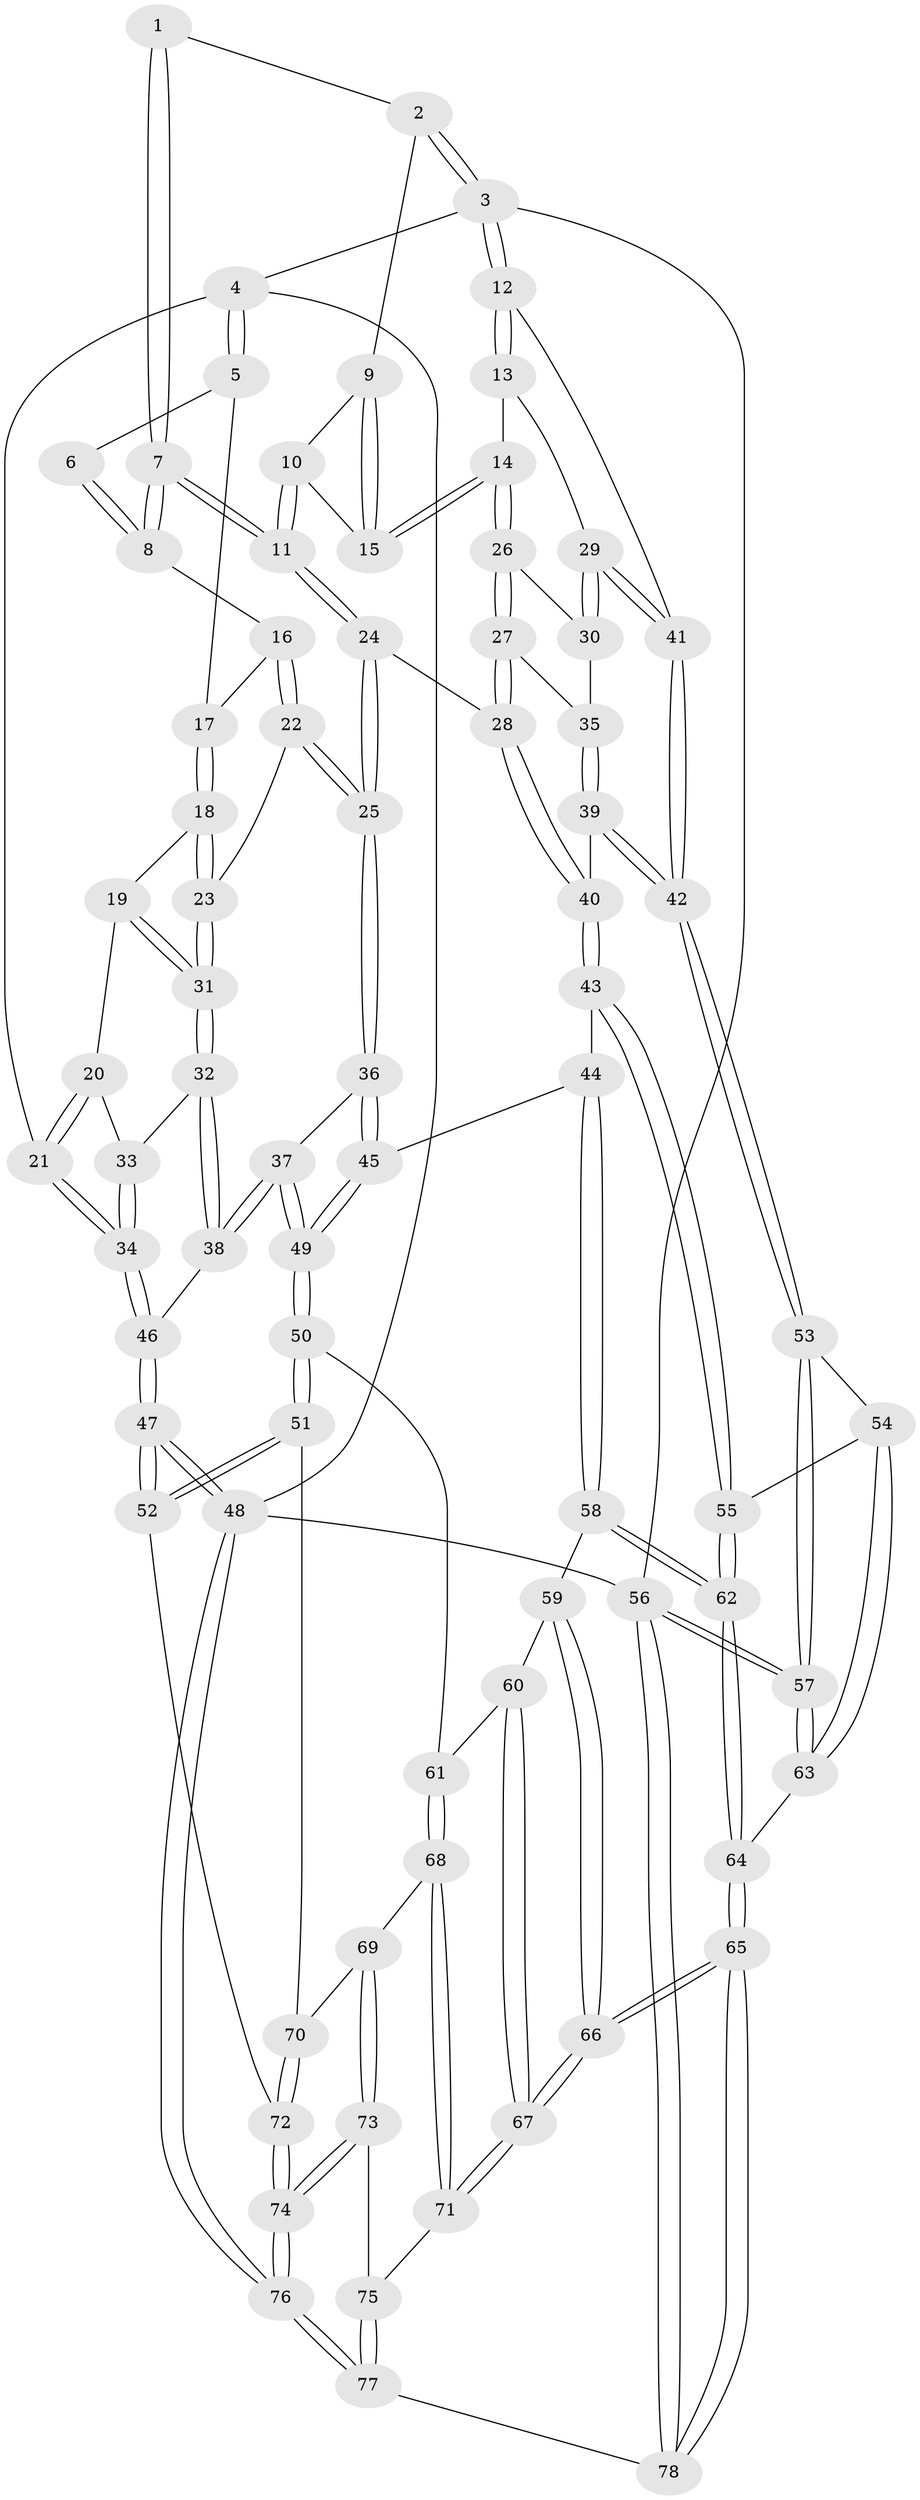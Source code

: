 // coarse degree distribution, {4: 0.32608695652173914, 7: 0.021739130434782608, 3: 0.17391304347826086, 6: 0.15217391304347827, 5: 0.32608695652173914}
// Generated by graph-tools (version 1.1) at 2025/21/03/04/25 18:21:08]
// undirected, 78 vertices, 192 edges
graph export_dot {
graph [start="1"]
  node [color=gray90,style=filled];
  1 [pos="+0.5432961296339036+0"];
  2 [pos="+0.8430484448910118+0"];
  3 [pos="+1+0"];
  4 [pos="+0+0"];
  5 [pos="+0+0"];
  6 [pos="+0.3544168538689635+0"];
  7 [pos="+0.4961395958819513+0.15584753178231525"];
  8 [pos="+0.41883311594110273+0.12113172823764935"];
  9 [pos="+0.811749343723842+0"];
  10 [pos="+0.6195913262453397+0.12096497632351332"];
  11 [pos="+0.5416825536995167+0.21272106585058015"];
  12 [pos="+1+0.14328088274855194"];
  13 [pos="+0.912813349940627+0.16116028533637153"];
  14 [pos="+0.840452519523233+0.14712350978971991"];
  15 [pos="+0.8366595416992529+0.12805306854327053"];
  16 [pos="+0.35663424111088865+0.11647773299704765"];
  17 [pos="+0.2274777935369502+0.08635300863416452"];
  18 [pos="+0.22255104723418614+0.11583712444195805"];
  19 [pos="+0.14558717795660928+0.22946099531610298"];
  20 [pos="+0.11135272037744762+0.23111290120002498"];
  21 [pos="+0+0.1250315675016261"];
  22 [pos="+0.3019488071310723+0.30946221290219533"];
  23 [pos="+0.2964067131625733+0.3076760920976374"];
  24 [pos="+0.5446997937007099+0.2274694102381289"];
  25 [pos="+0.41305776750064815+0.36435349179260224"];
  26 [pos="+0.8099964938654096+0.20664580385883644"];
  27 [pos="+0.7150759898955332+0.27563485459581827"];
  28 [pos="+0.623192515631348+0.2703990745608722"];
  29 [pos="+0.9653026311972618+0.33601026882972856"];
  30 [pos="+0.9122031992089027+0.29949327570496403"];
  31 [pos="+0.191764116842169+0.33332635074989686"];
  32 [pos="+0.1454124012835463+0.39308820741673234"];
  33 [pos="+0.08736822398272429+0.3069667642588405"];
  34 [pos="+0+0.1978043857900116"];
  35 [pos="+0.7662170649583533+0.3452238892349758"];
  36 [pos="+0.4129390774981881+0.36578159195665744"];
  37 [pos="+0.19889144823153476+0.5369925207903239"];
  38 [pos="+0.14069922399707538+0.4045234359796408"];
  39 [pos="+0.80020709269952+0.4020939922572305"];
  40 [pos="+0.647892419988687+0.5474492011134703"];
  41 [pos="+1+0.45259821769071595"];
  42 [pos="+1+0.5146348615989541"];
  43 [pos="+0.6393710127000666+0.5753231782213125"];
  44 [pos="+0.5008459829981574+0.5802150411696049"];
  45 [pos="+0.4954487888847714+0.5748009401225261"];
  46 [pos="+0+0.4013840083490457"];
  47 [pos="+0+0.7009558072945303"];
  48 [pos="+0+1"];
  49 [pos="+0.19390602542012456+0.5838225795861511"];
  50 [pos="+0.15575296606630568+0.6519513744753488"];
  51 [pos="+0.031507910212259654+0.7009675006681203"];
  52 [pos="+0.0020122616517632215+0.7071848772326064"];
  53 [pos="+1+0.6501120003555619"];
  54 [pos="+0.839054331103433+0.666992689431052"];
  55 [pos="+0.6568545618094148+0.5908000000212741"];
  56 [pos="+1+1"];
  57 [pos="+1+1"];
  58 [pos="+0.4554606326633702+0.7030135392313932"];
  59 [pos="+0.4130247422920993+0.7361178376610047"];
  60 [pos="+0.3158219562399571+0.7519552378328048"];
  61 [pos="+0.29208903146788234+0.7542524491809062"];
  62 [pos="+0.6044803126323466+0.8456975677876961"];
  63 [pos="+0.6902337290990483+0.8709694227447208"];
  64 [pos="+0.6170686693173052+0.8786384830083127"];
  65 [pos="+0.49861231525597094+1"];
  66 [pos="+0.4655534874494336+0.9902648560589769"];
  67 [pos="+0.4559955790680253+0.9845883476642274"];
  68 [pos="+0.29099887853664935+0.7674697910747604"];
  69 [pos="+0.20029829792837+0.8878826353174039"];
  70 [pos="+0.19433126935351192+0.8847809227818649"];
  71 [pos="+0.31593078659463275+0.9098432706260591"];
  72 [pos="+0.10389650434509083+0.9234572227812985"];
  73 [pos="+0.21814126682903362+0.92249257471108"];
  74 [pos="+0.11395739519690247+0.9963494887965897"];
  75 [pos="+0.2530081289877119+0.9370622286617611"];
  76 [pos="+0.00010571486764775972+1"];
  77 [pos="+0.22950691565641232+1"];
  78 [pos="+0.4953981433208009+1"];
  1 -- 2;
  1 -- 7;
  1 -- 7;
  2 -- 3;
  2 -- 3;
  2 -- 9;
  3 -- 4;
  3 -- 12;
  3 -- 12;
  3 -- 56;
  4 -- 5;
  4 -- 5;
  4 -- 21;
  4 -- 48;
  5 -- 6;
  5 -- 17;
  6 -- 8;
  6 -- 8;
  7 -- 8;
  7 -- 8;
  7 -- 11;
  7 -- 11;
  8 -- 16;
  9 -- 10;
  9 -- 15;
  9 -- 15;
  10 -- 11;
  10 -- 11;
  10 -- 15;
  11 -- 24;
  11 -- 24;
  12 -- 13;
  12 -- 13;
  12 -- 41;
  13 -- 14;
  13 -- 29;
  14 -- 15;
  14 -- 15;
  14 -- 26;
  14 -- 26;
  16 -- 17;
  16 -- 22;
  16 -- 22;
  17 -- 18;
  17 -- 18;
  18 -- 19;
  18 -- 23;
  18 -- 23;
  19 -- 20;
  19 -- 31;
  19 -- 31;
  20 -- 21;
  20 -- 21;
  20 -- 33;
  21 -- 34;
  21 -- 34;
  22 -- 23;
  22 -- 25;
  22 -- 25;
  23 -- 31;
  23 -- 31;
  24 -- 25;
  24 -- 25;
  24 -- 28;
  25 -- 36;
  25 -- 36;
  26 -- 27;
  26 -- 27;
  26 -- 30;
  27 -- 28;
  27 -- 28;
  27 -- 35;
  28 -- 40;
  28 -- 40;
  29 -- 30;
  29 -- 30;
  29 -- 41;
  29 -- 41;
  30 -- 35;
  31 -- 32;
  31 -- 32;
  32 -- 33;
  32 -- 38;
  32 -- 38;
  33 -- 34;
  33 -- 34;
  34 -- 46;
  34 -- 46;
  35 -- 39;
  35 -- 39;
  36 -- 37;
  36 -- 45;
  36 -- 45;
  37 -- 38;
  37 -- 38;
  37 -- 49;
  37 -- 49;
  38 -- 46;
  39 -- 40;
  39 -- 42;
  39 -- 42;
  40 -- 43;
  40 -- 43;
  41 -- 42;
  41 -- 42;
  42 -- 53;
  42 -- 53;
  43 -- 44;
  43 -- 55;
  43 -- 55;
  44 -- 45;
  44 -- 58;
  44 -- 58;
  45 -- 49;
  45 -- 49;
  46 -- 47;
  46 -- 47;
  47 -- 48;
  47 -- 48;
  47 -- 52;
  47 -- 52;
  48 -- 76;
  48 -- 76;
  48 -- 56;
  49 -- 50;
  49 -- 50;
  50 -- 51;
  50 -- 51;
  50 -- 61;
  51 -- 52;
  51 -- 52;
  51 -- 70;
  52 -- 72;
  53 -- 54;
  53 -- 57;
  53 -- 57;
  54 -- 55;
  54 -- 63;
  54 -- 63;
  55 -- 62;
  55 -- 62;
  56 -- 57;
  56 -- 57;
  56 -- 78;
  56 -- 78;
  57 -- 63;
  57 -- 63;
  58 -- 59;
  58 -- 62;
  58 -- 62;
  59 -- 60;
  59 -- 66;
  59 -- 66;
  60 -- 61;
  60 -- 67;
  60 -- 67;
  61 -- 68;
  61 -- 68;
  62 -- 64;
  62 -- 64;
  63 -- 64;
  64 -- 65;
  64 -- 65;
  65 -- 66;
  65 -- 66;
  65 -- 78;
  65 -- 78;
  66 -- 67;
  66 -- 67;
  67 -- 71;
  67 -- 71;
  68 -- 69;
  68 -- 71;
  68 -- 71;
  69 -- 70;
  69 -- 73;
  69 -- 73;
  70 -- 72;
  70 -- 72;
  71 -- 75;
  72 -- 74;
  72 -- 74;
  73 -- 74;
  73 -- 74;
  73 -- 75;
  74 -- 76;
  74 -- 76;
  75 -- 77;
  75 -- 77;
  76 -- 77;
  76 -- 77;
  77 -- 78;
}
